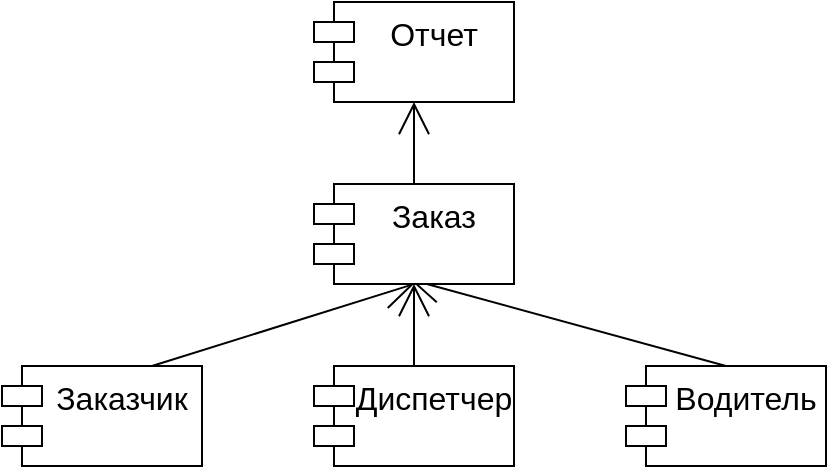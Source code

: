 <mxfile version="20.7.4" type="device"><diagram id="1QKQiCBjGO03nAIpmZZE" name="Страница 1"><mxGraphModel dx="1077" dy="887" grid="0" gridSize="10" guides="1" tooltips="1" connect="1" arrows="1" fold="1" page="0" pageScale="1" pageWidth="827" pageHeight="1169" math="0" shadow="0"><root><mxCell id="0"/><mxCell id="1" parent="0"/><mxCell id="nKsUuzoMhI4rj4yBb4N3-10" style="edgeStyle=none;curved=1;rounded=0;orthogonalLoop=1;jettySize=auto;html=1;exitX=0.5;exitY=0;exitDx=0;exitDy=0;entryX=0.5;entryY=1;entryDx=0;entryDy=0;fontSize=12;endArrow=open;startSize=14;endSize=14;sourcePerimeterSpacing=8;targetPerimeterSpacing=8;" edge="1" parent="1" source="nKsUuzoMhI4rj4yBb4N3-1" target="nKsUuzoMhI4rj4yBb4N3-7"><mxGeometry relative="1" as="geometry"/></mxCell><mxCell id="nKsUuzoMhI4rj4yBb4N3-1" value="Диспетчер" style="shape=module;align=left;spacingLeft=20;align=center;verticalAlign=top;fontSize=16;" vertex="1" parent="1"><mxGeometry x="-119" y="235" width="100" height="50" as="geometry"/></mxCell><mxCell id="nKsUuzoMhI4rj4yBb4N3-9" style="edgeStyle=none;curved=1;rounded=0;orthogonalLoop=1;jettySize=auto;html=1;exitX=0.75;exitY=0;exitDx=0;exitDy=0;entryX=0.5;entryY=1;entryDx=0;entryDy=0;fontSize=12;endArrow=open;startSize=14;endSize=14;sourcePerimeterSpacing=8;targetPerimeterSpacing=8;" edge="1" parent="1" source="nKsUuzoMhI4rj4yBb4N3-2" target="nKsUuzoMhI4rj4yBb4N3-7"><mxGeometry relative="1" as="geometry"/></mxCell><mxCell id="nKsUuzoMhI4rj4yBb4N3-2" value="Заказчик" style="shape=module;align=left;spacingLeft=20;align=center;verticalAlign=top;fontSize=16;" vertex="1" parent="1"><mxGeometry x="-275" y="235" width="100" height="50" as="geometry"/></mxCell><mxCell id="nKsUuzoMhI4rj4yBb4N3-11" style="edgeStyle=none;curved=1;rounded=0;orthogonalLoop=1;jettySize=auto;html=1;exitX=0.5;exitY=0;exitDx=0;exitDy=0;fontSize=12;endArrow=open;startSize=14;endSize=14;sourcePerimeterSpacing=8;targetPerimeterSpacing=8;" edge="1" parent="1" source="nKsUuzoMhI4rj4yBb4N3-6"><mxGeometry relative="1" as="geometry"><mxPoint x="-71.16" y="191.64" as="targetPoint"/></mxGeometry></mxCell><mxCell id="nKsUuzoMhI4rj4yBb4N3-6" value="Водитель" style="shape=module;align=left;spacingLeft=20;align=center;verticalAlign=top;fontSize=16;" vertex="1" parent="1"><mxGeometry x="37" y="235" width="100" height="50" as="geometry"/></mxCell><mxCell id="nKsUuzoMhI4rj4yBb4N3-12" style="edgeStyle=none;curved=1;rounded=0;orthogonalLoop=1;jettySize=auto;html=1;exitX=0.5;exitY=0;exitDx=0;exitDy=0;entryX=0.5;entryY=1;entryDx=0;entryDy=0;fontSize=12;endArrow=open;startSize=14;endSize=14;sourcePerimeterSpacing=8;targetPerimeterSpacing=8;" edge="1" parent="1" source="nKsUuzoMhI4rj4yBb4N3-7" target="nKsUuzoMhI4rj4yBb4N3-8"><mxGeometry relative="1" as="geometry"/></mxCell><mxCell id="nKsUuzoMhI4rj4yBb4N3-7" value="Заказ" style="shape=module;align=left;spacingLeft=20;align=center;verticalAlign=top;fontSize=16;" vertex="1" parent="1"><mxGeometry x="-119" y="144" width="100" height="50" as="geometry"/></mxCell><mxCell id="nKsUuzoMhI4rj4yBb4N3-8" value="Отчет" style="shape=module;align=left;spacingLeft=20;align=center;verticalAlign=top;fontSize=16;" vertex="1" parent="1"><mxGeometry x="-119" y="53" width="100" height="50" as="geometry"/></mxCell></root></mxGraphModel></diagram></mxfile>